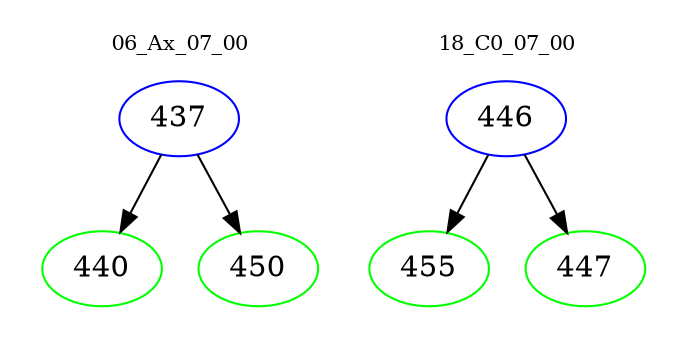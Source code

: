 digraph{
subgraph cluster_0 {
color = white
label = "06_Ax_07_00";
fontsize=10;
T0_437 [label="437", color="blue"]
T0_437 -> T0_440 [color="black"]
T0_440 [label="440", color="green"]
T0_437 -> T0_450 [color="black"]
T0_450 [label="450", color="green"]
}
subgraph cluster_1 {
color = white
label = "18_C0_07_00";
fontsize=10;
T1_446 [label="446", color="blue"]
T1_446 -> T1_455 [color="black"]
T1_455 [label="455", color="green"]
T1_446 -> T1_447 [color="black"]
T1_447 [label="447", color="green"]
}
}
